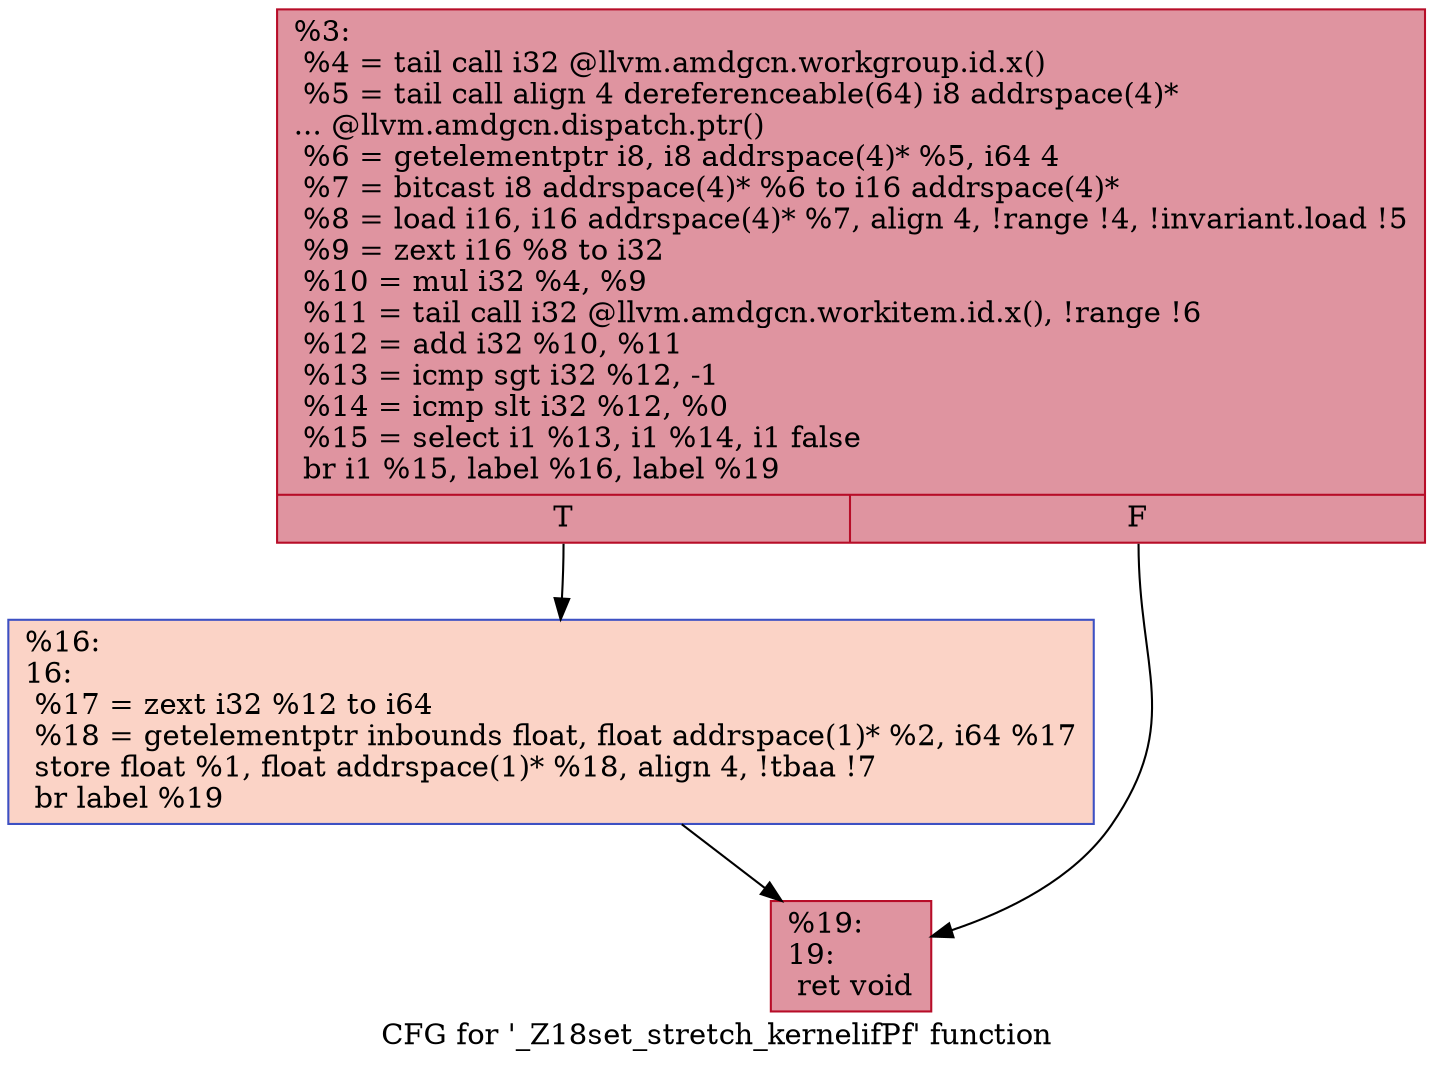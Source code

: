 digraph "CFG for '_Z18set_stretch_kernelifPf' function" {
	label="CFG for '_Z18set_stretch_kernelifPf' function";

	Node0x6488f80 [shape=record,color="#b70d28ff", style=filled, fillcolor="#b70d2870",label="{%3:\l  %4 = tail call i32 @llvm.amdgcn.workgroup.id.x()\l  %5 = tail call align 4 dereferenceable(64) i8 addrspace(4)*\l... @llvm.amdgcn.dispatch.ptr()\l  %6 = getelementptr i8, i8 addrspace(4)* %5, i64 4\l  %7 = bitcast i8 addrspace(4)* %6 to i16 addrspace(4)*\l  %8 = load i16, i16 addrspace(4)* %7, align 4, !range !4, !invariant.load !5\l  %9 = zext i16 %8 to i32\l  %10 = mul i32 %4, %9\l  %11 = tail call i32 @llvm.amdgcn.workitem.id.x(), !range !6\l  %12 = add i32 %10, %11\l  %13 = icmp sgt i32 %12, -1\l  %14 = icmp slt i32 %12, %0\l  %15 = select i1 %13, i1 %14, i1 false\l  br i1 %15, label %16, label %19\l|{<s0>T|<s1>F}}"];
	Node0x6488f80:s0 -> Node0x648afc0;
	Node0x6488f80:s1 -> Node0x648b050;
	Node0x648afc0 [shape=record,color="#3d50c3ff", style=filled, fillcolor="#f59c7d70",label="{%16:\l16:                                               \l  %17 = zext i32 %12 to i64\l  %18 = getelementptr inbounds float, float addrspace(1)* %2, i64 %17\l  store float %1, float addrspace(1)* %18, align 4, !tbaa !7\l  br label %19\l}"];
	Node0x648afc0 -> Node0x648b050;
	Node0x648b050 [shape=record,color="#b70d28ff", style=filled, fillcolor="#b70d2870",label="{%19:\l19:                                               \l  ret void\l}"];
}
